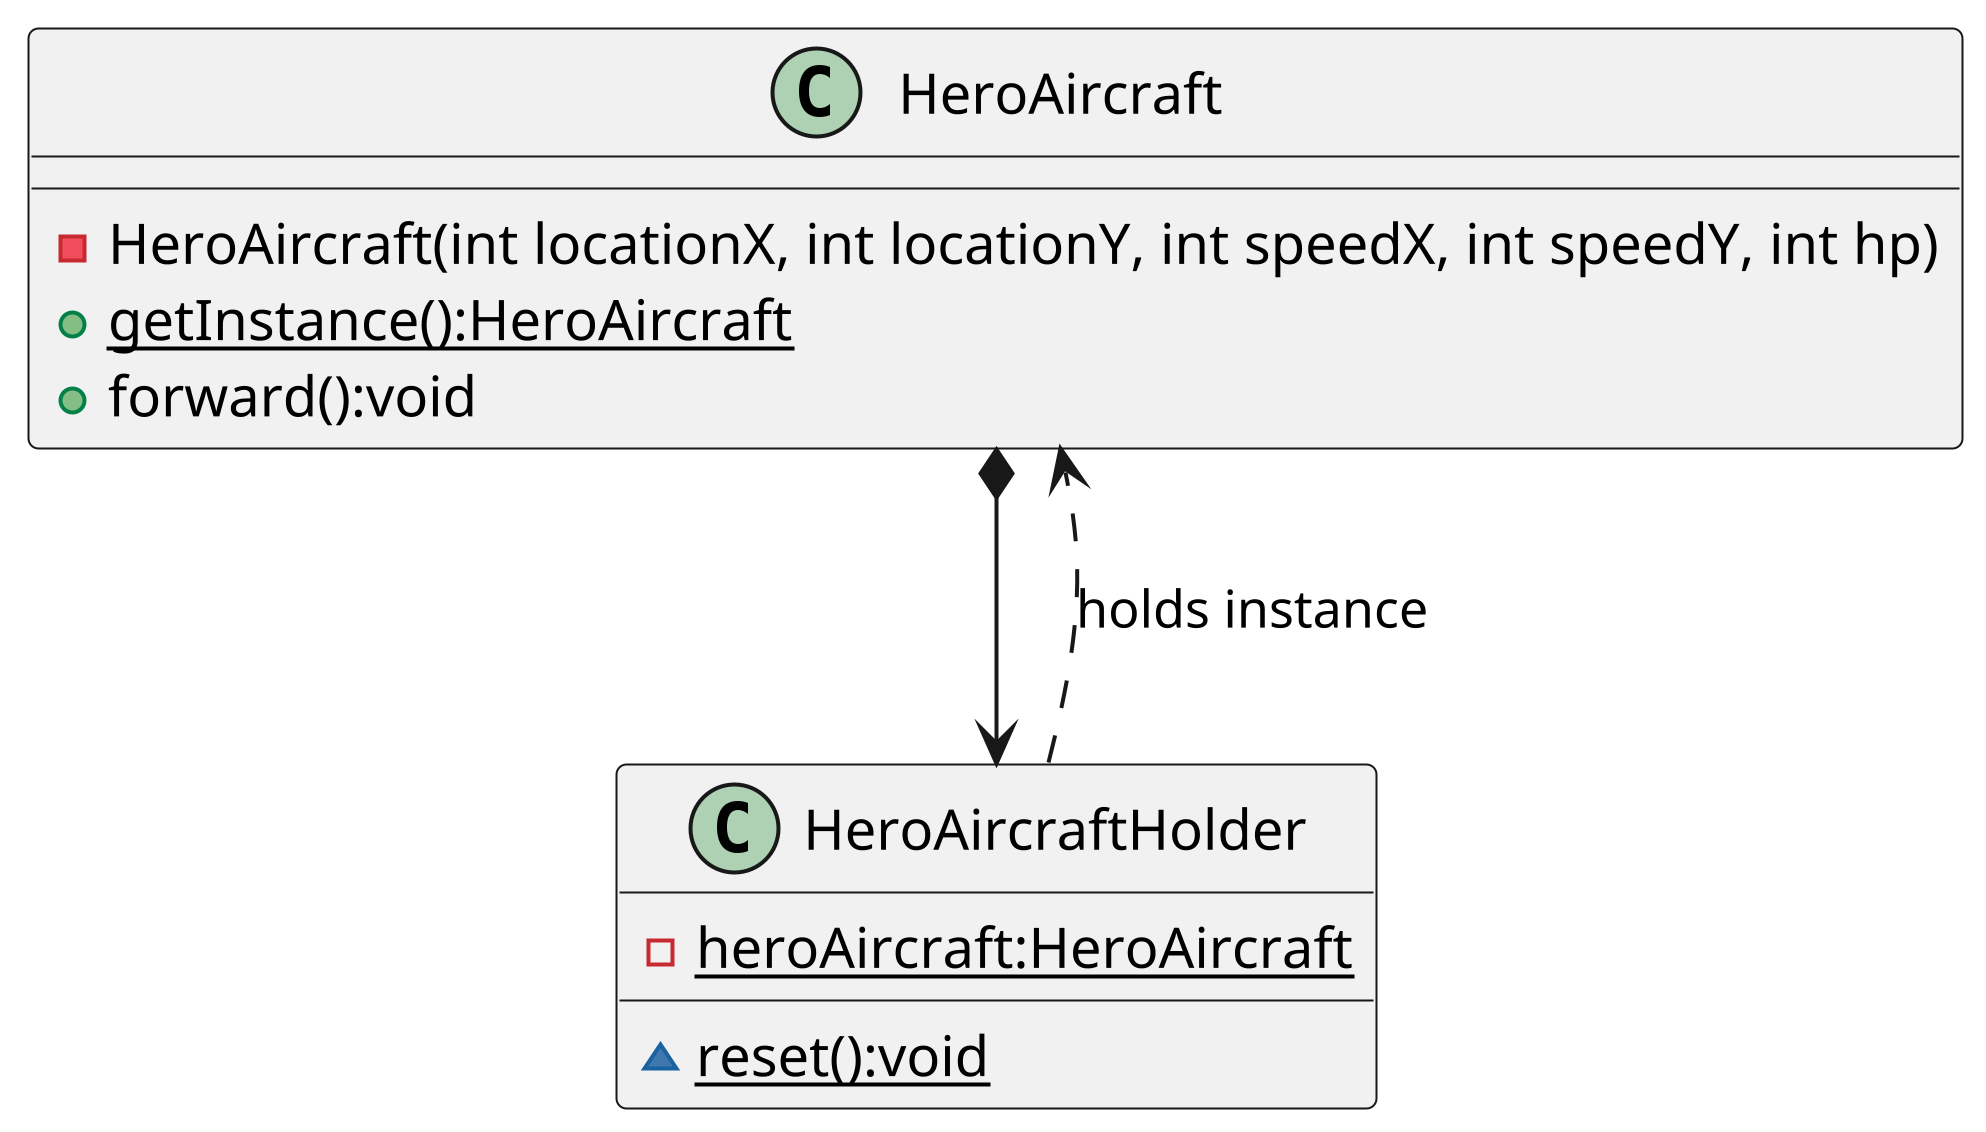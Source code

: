 @startuml
'https://plantuml.com/class-diagram

scale 4

!pragma sveglimit 65536

class HeroAircraft {
    - HeroAircraft(int locationX, int locationY, int speedX, int speedY, int hp)
    + {static} getInstance():HeroAircraft
    + forward():void
}

class HeroAircraftHolder {
    - {static} heroAircraft:HeroAircraft
    ~ {static} reset():void
}

HeroAircraft *--> HeroAircraftHolder
HeroAircraftHolder .[norank].> HeroAircraft : holds instance

@enduml
